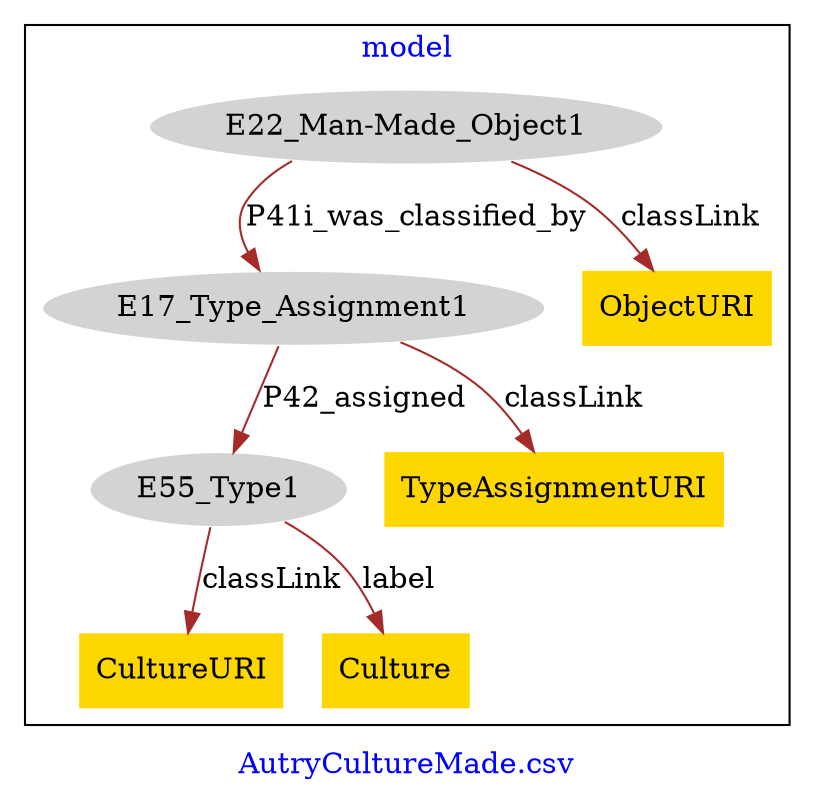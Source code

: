 digraph n0 {
fontcolor="blue"
remincross="true"
label="AutryCultureMade.csv"
subgraph cluster {
label="model"
n2[style="filled",color="white",fillcolor="lightgray",label="E17_Type_Assignment1"];
n3[style="filled",color="white",fillcolor="lightgray",label="E55_Type1"];
n4[style="filled",color="white",fillcolor="lightgray",label="E22_Man-Made_Object1"];
n5[shape="plaintext",style="filled",fillcolor="gold",label="CultureURI"];
n6[shape="plaintext",style="filled",fillcolor="gold",label="TypeAssignmentURI"];
n7[shape="plaintext",style="filled",fillcolor="gold",label="Culture"];
n8[shape="plaintext",style="filled",fillcolor="gold",label="ObjectURI"];
}
n2 -> n3[color="brown",fontcolor="black",label="P42_assigned"]
n4 -> n2[color="brown",fontcolor="black",label="P41i_was_classified_by"]
n3 -> n5[color="brown",fontcolor="black",label="classLink"]
n2 -> n6[color="brown",fontcolor="black",label="classLink"]
n3 -> n7[color="brown",fontcolor="black",label="label"]
n4 -> n8[color="brown",fontcolor="black",label="classLink"]
}
